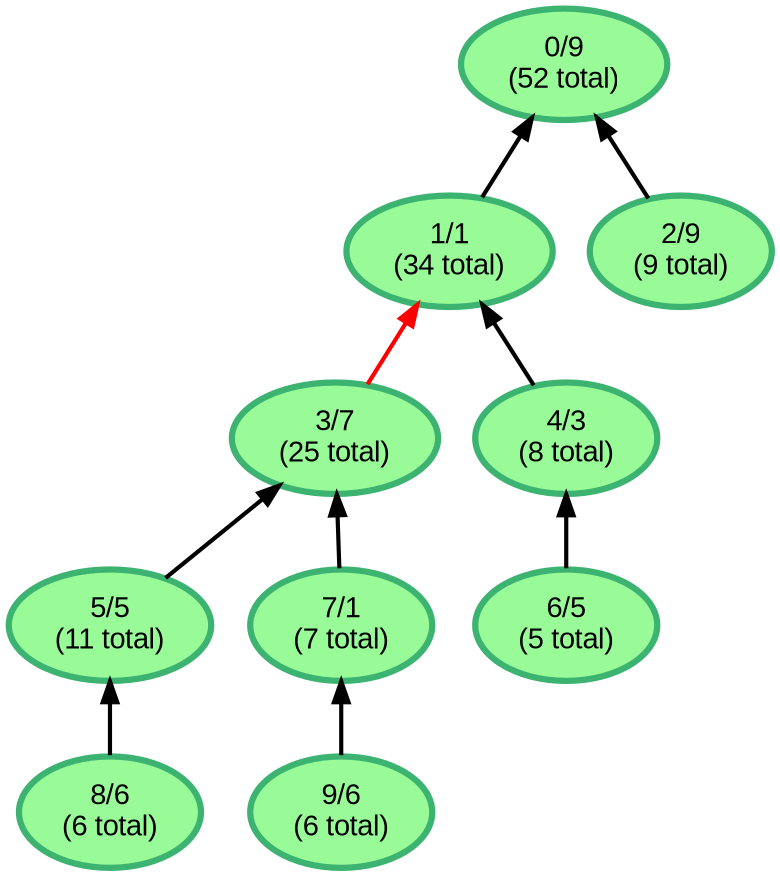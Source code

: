 digraph sewer {
  rankdir="BT"
  node [color=mediumseagreen, fillcolor=palegreen, style=filled, penwidth=3, fontname="Arial"]
  edge [penwidth=2]
  0 [label="0/9\n(52 total)"]
  1 [label="1/1\n(34 total)"]
  2 [label="2/9\n(9 total)"]
  3 [label="3/7\n(25 total)"]
  4 [label="4/3\n(8 total)"]
  5 [label="5/5\n(11 total)"]
  6 [label="6/5\n(5 total)"]
  7 [label="7/1\n(7 total)"]
  8 [label="8/6\n(6 total)"]
  9 [label="9/6\n(6 total)"]
  1 -> 0
  2 -> 0
  3 -> 1 [color=red]
  4 -> 1
  5 -> 3
  6 -> 4
  7 -> 3
  8 -> 5
  9 -> 7
}
